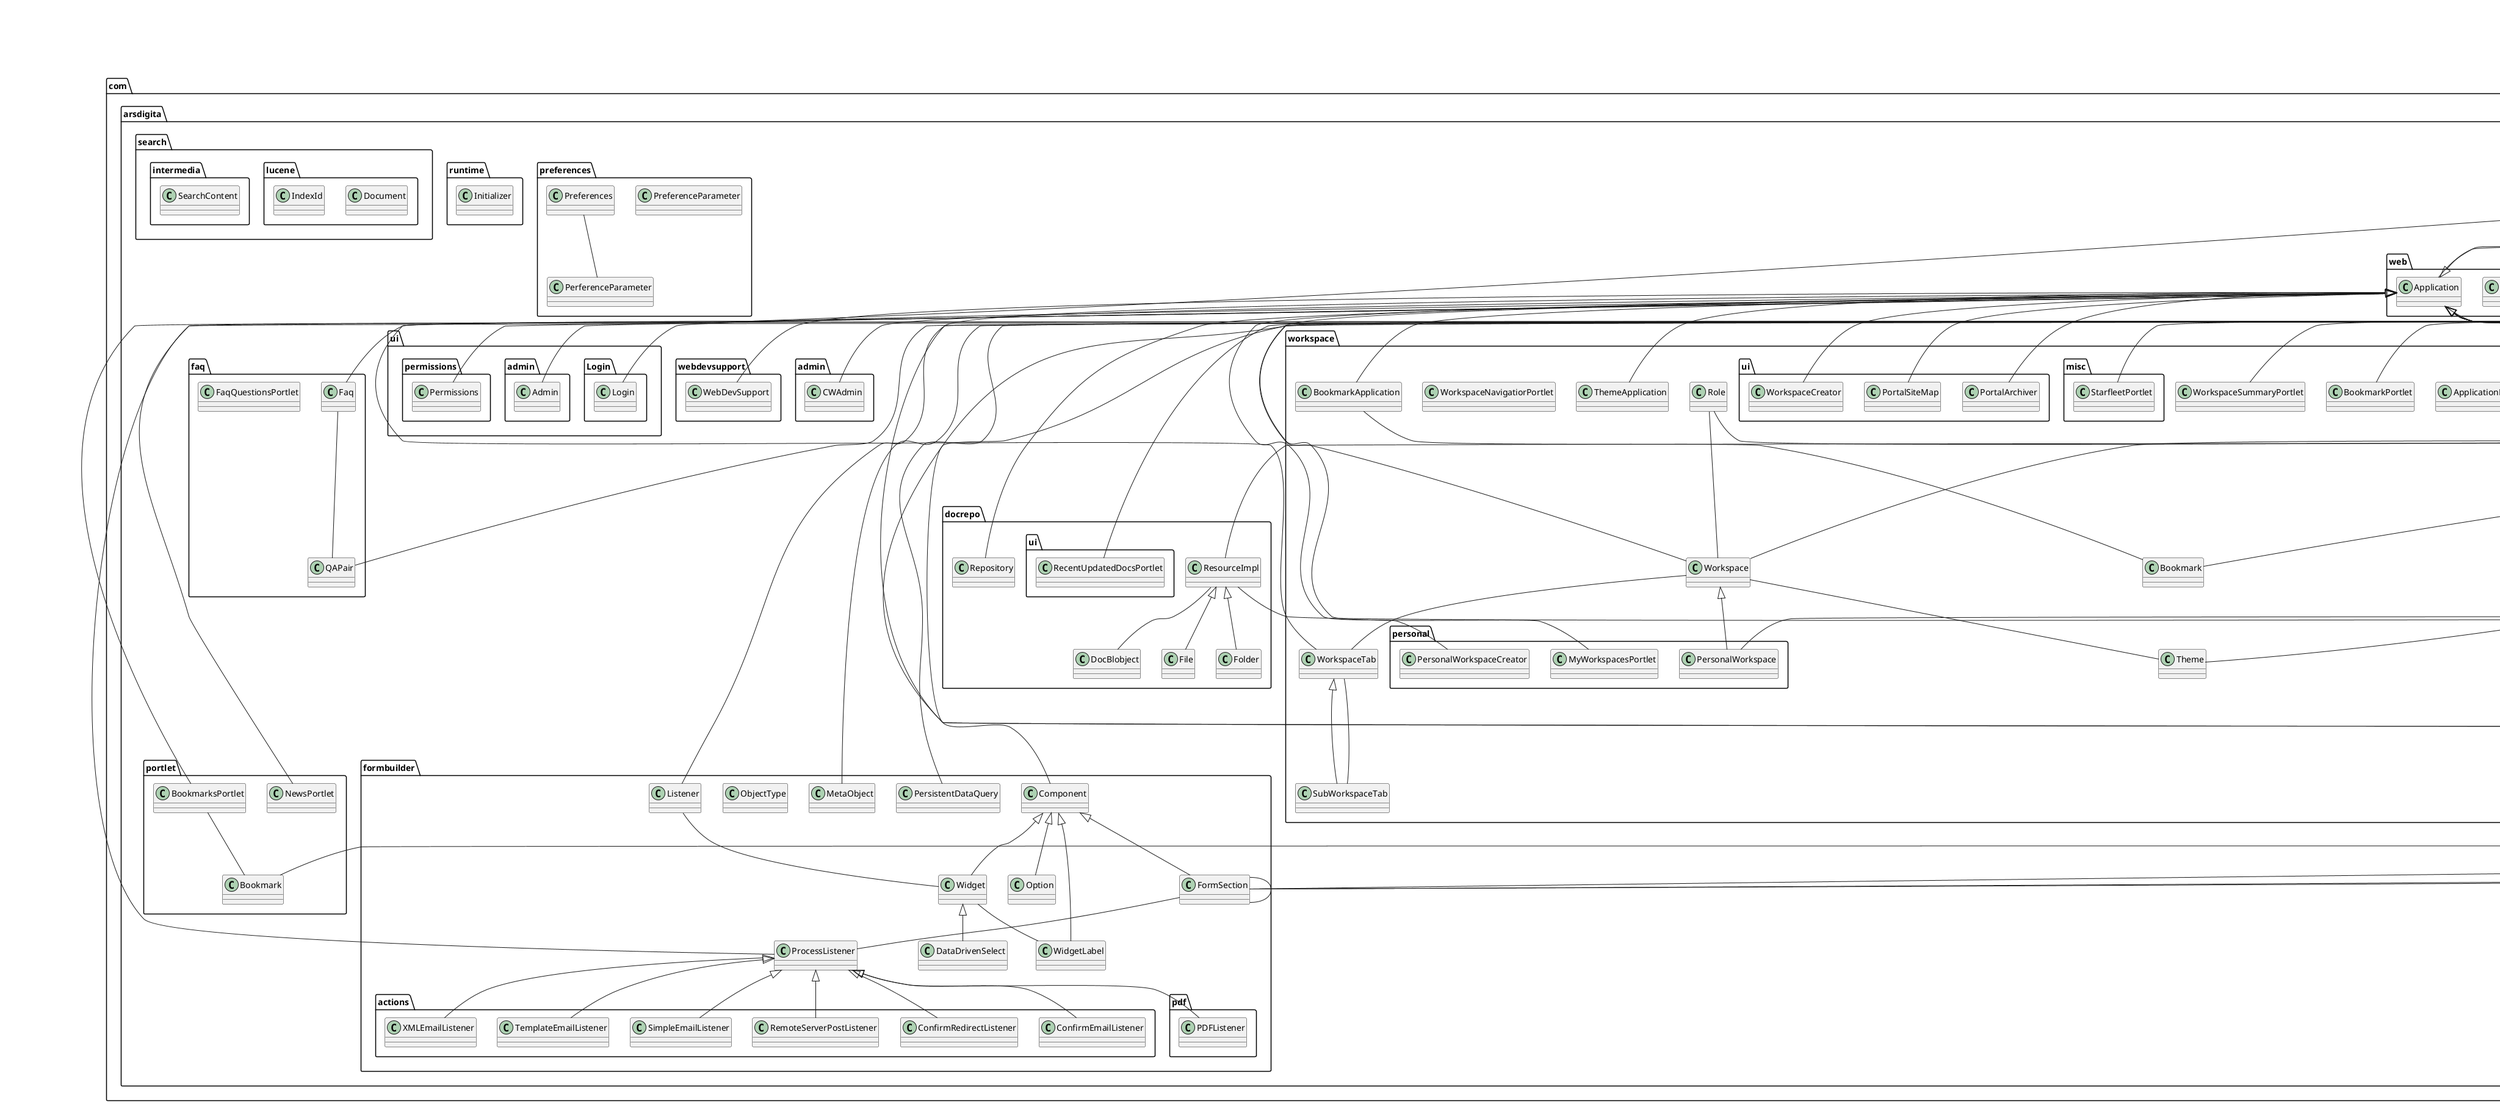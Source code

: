 @startuml

namespace com.arsdigita.admin {

    class CWAdmin

    com.arsdigita.web.Application <|-- CWAdmin
}

namespace com.arsdigita.auditing {
    class BasicAuditTrail
    
    com.arsdigita.kernel.ACSObject <|-- BasicAuditTrail
    
    BasicAuditTrail -- com.arsdigita.kernel.User
}

namespace com.arsdigita.atoz {

    class AtoZ
    class AtoZProvider
    class CategoryProvider
    class CategoryAlias
    class ItemAlias
    class ItemProvider

    com.arsdigita.web.Application <|-- AtoZ
    com.arsdigita.kernel.ACSObject <|-- AtoZProvider
    com.arsdigita.kernel.ACSObject <|-- ItemAlias
    AtoZProvider <|-- CategoryProvider
    AtoZProvider <|-- ItemProvider
    

    AtoZ -- AtoZProvider
    CategoryProvider -- com.arsdigita.categorization.Category
    CategoryProvider -- com.arsdigita.cms.ContentType
    ItemAlias -- ItemProvider
    ItemAlias -- com.arsdigita.cms.ContentType
    ItemProvider -- com.arsdigita.categorization.Category
}

namespace com.arsdigita.atoz.siteproxy {

    class SiteProxyProvider
    
    com.arsdigita.atoz.AtoZProvider <|-- SiteProxyProvider
    
    SiteProxyProvider -- com.arsdigita.categorization.Category
}

namespace com.arsdigita.auth.http {

    class HttpAuth 
    class Nounce
    class UserLogin

    com.arsdigita.web.Application <|-- HTTPAuth
    com.arsdigita.kernel.ACSObject <|-- UserLogin
}

namespace com.arsdigita.categorization {
    class Category
    class CategoryLocalization
    class UseContext
    class CategoryPurpose

    com.arsdigita.kernel.ACSObject <|-- Category
    com.arsdigita.kernel.ACSObject <|-- CategoryLocalization
    com.arsdigita.kernel.ACSObject <|-- CategoryPurpose

    UseContext -- com.arsdigita.kernel.ACSObject
    Category -- com.arsdigita.kernel.ACSObject

    Category -- CategoryLocalization
    Category -- UseContext
    CategoryPurpose -- Category
}

namespace com.arsdigita.cms {
    
    class Asset
    class AuthoringKit
    class AuthoringStep
    class CategoryTemplateMapping
    class CMSTask
    class CMSTaskType
    class ContentCenter
    class ContentBundle
    class ContentItem
    class ContentPage
    class ContentSection
    class ContentType
    class ContentTypeLifecycleDefinition
    class ContentTypeWorkflowTemplate
    class FileAsset
    class Folder
    class ImageAsset
    class ImageMimeType
    class ItemTemplateMapping
    class Lifecycle
    class LifecycleDefinition
    class LifecycleService
    class Link
    class MimeType
    class MimeTypeExtension
    class MimeTypeStatus
    class Phase
    class PhaseDefinition
    class PublishLock
    class PostConvertHTML
    class PreConvertHTML
    class PublishedLink
    class RelationAttribute
    class ResourceType
    class Resource
    class ResourceMapping
    class ReusableImageAsset
    class SectionTemplateMapping
    class Service
    class Standalone
    class TaskEventURLGenerator
    class TemplateContext
    class Template
    class TextAsset
    class TextMimeType
    class UpgradeProcess
    class UserDefinedContentItem
    class UserHomeFolderMap

    Asset <|-- FileAsset
    Asset <|-- ImageAsset
    Asset <|-- TextAsset
    com.arsdigita.kernel.ACSObject <|-- AuthoringKit
    com.arsdigita.kernel.ACSObject <|-- AuthoringStep
    com.arsdigita.kernel.ACSObject <|-- CategoryTemplateMapping
    com.arsdigita.kernel.ACSObject <|-- ContentType
    com.arsdigita.kernel.ACSObject <|-- Lifecycle
    com.arsdigita.kernel.ACSObject <|-- LifecycleDefinition
    com.arsdigita.kernel.ACSObject <|-- ItemTemplateMapping
    com.arsdigita.kernel.ACSObject <|-- Phase
    com.arsdigita.kernel.ACSObject <|-- PhaseDefinition
    com.arsdigita.kernel.ACSObject <|-- RelationAttribute
    com.arsdigita.kernel.ACSObject <|-- SectionTemplateMapping
    com.arsdigita.kernel.ACSObject <|-- UserHomeFolderMap
    com.arsdigita.web.Application <|-- ContentCenter
    com.arsdigita.web.Application <|-- ContentSection
    com.arsdigita.web.Application <|-- Service
    com.arsdigita.versioning.VersionedACSObject <|-- ContentItem
    com.arsdigita.workflow.simple.UserTask <|-- CMSTask
    ContentItem <|-- Asset
    ContentItem <|-- ContentBundle
    ContentItem <|-- ContentPage
    ContentItem <|-- Folder
    ImageAsset <|-- ReusableImageAsset
    MimeType <|-- ImageMimeType
    TextAsset <|-- Template

    Asset -- MimeType
    AuthoringKit -- ContentType
    AuthoringKit -- AuthoringStep
    CategoryTemplateMapping -- Category
    CategoryTemplateMapping -- ContentType
    CategoryTemplateMapping -- Template
    CategoryTemplateMapping -- ContentSection
    CMSTask -- CMSTaskType
    ContentItem -- com.arsdigita.kernel.ACSObject
    ContentItem -- ContentType
    ContentItem -- ContentSection
    ContentItem -- Folder
    ContentItem -- Lifecycle    
    ContentSection -- com.arsdigita.globalization.Charset
    ContentSection -- com.arsdigita.globalization.Charset.Locale
    ContentSection -- com.arsdigita.kernel.Group    
    ContentSection -- Folder
    ContentSection -- LifecycleDefinition
    ContentType -- com.arsdigita.formbuilder.FormSection
    ContentType -- ContentSection    
    ItemTemplateMapping -- Template
    ItemTemplateMapping -- ContentItem
    Lifecycle -- LifecycleDefinition
    Lifecycle -- Phase
    LifecycleDefinition -- PhaseDefinition
    LifecycleService -- com.arsdigita.kernel.ACSObject
    LifecycleService -- Lifecycle
    MimeType -- MimeTypeExtension
    Phase -- PhaseDefinition
    PublishedLink -- ACSObject
    PublishedLink -- ContentItem
    Resource -- ResourceType
    SectionTemplateMapping -- ContentSection
    SectionTemplateMapping -- ContentType
    SectionTemplateMapping -- Template
    TaskEventURLGenerator -- CMSTaskType
    UserHomeFolderMap -- Folder
    UserHomeFolderMap -- ContentSection
    UserHomeFolderMap -- User
    com.arsdigita.workflow.simple.WorkflowTemplate -- ContentSection

}

namespace com.arsdigita.cms.contentassets {

    class DublinCoreES
    class FileAttachment
    class GenericOrgaUnitTextAsset
    class ItemImageAttachment
    class Notes
    class RelatedLink
    
    com.arsdigita.cms.ContentItem <|-- DublinCoreES
    com.arsdigita.cms.FileAsset <|-- FileAttachment
    com.arsdigita.cms.contenttypes.Link <|-- ReleatedLink
    com.arsdigita.kernel.ACSObject <|-- ItemImageAttachment
    com.arsdigita.kernel.ACSObject <|-- Notes
    com.arsdigita.kernel.ACSObject <|-- GenericOrgaUnitTextAsset
    
    DublinCoreES -- com.arsdigita.cms.ContentItem
    FileAttachment -- com.arsdigita.cms.ContentItem
    GenericOrgaUnitTextAsset -- com.arsdigita.cms.contenttypes.GenericOrganizationalUnit
    ItemImageAttachment -- Link
    ItemImageAttachment -- ReusableImageAsset
    ItemImageAttachment -- com.arsdigita.cms.ContentItem
    Note -- com.arsdigita.cms.ContentItem
    ReleatedLink -- ContentItem
    ReleatedLink -- com.arsdigita.cms.MimeType
}

namespace com.arsdigita.cms.contenttypes {
    
    class AddressType
    class Agenda
    class Article
    class ArticleSection
    class Bookmark
    class Contact
    class ContentGroup
    class ContentGroupAssociation
    class DecisionTree
    class DecisionTreeSection
    class DecisionTreeOption
    class DecisionTreeSectionOptionTarget
    class Event
    class FAQItem
    class FileStorageItem
    class GenericAddress
    class GenericAddressBundle
    class GenericArticle
    class GenericContact
    class GenericContactBundle
    class GenericContactEntry
    class GenericOrganizationalUnit
    class GenericOrganizationalUnitBundle
    class GenericPerson
    class GenericPersonBundle
    class GlossaryItem
    class HistoricDate
    class Image
    class InlineSite
    class IsoCountry
    class Job
    class LegalNotice
    class Link
    class Member
    class Minutes
    class MOTDItem
    class MultiPartArticle
    class NewsItem
    class Organization
    class Person
    class PressRelease
    class PublicPersonalProfile
    class PublicPersonalProfileBundle
    class PublicPersonalProfileNavItem
    class ResearchNetwork
    class ResearchNetworkMembership
    class Service
    class SimpleAddress
    class SimpleOrganization
    class SimpleOrganizationBundle
    class SiteProxy
    class Survey
    class SurveyResponse
    class SurveyAnswer
    
    com.arsdigita.kernel.ACSObject <|-- Link
    com.arsdigita.kernel.ACSObject <|-- ResearchNetworkMembership
    com.arsdigita.cms.ContentItem <|-- ContentGroup
    com.arsdigita.cms.ContentItem <|-- ContentGroupAssociation
    com.arsdigita.cms.ContentItem <|-- SurveyResponse
    com.arsdigita.cms.ContentItem <|-- SurveyAnswer
    com.arsdigita.cms.ContentBundle <|-- GenericAddressBundle
    com.arsdigita.cms.ContentBundle <|-- GenericContactBundle
    com.arsdigita.cms.ContentBundle <|-- GenericOrganizationalUnitBundle
    com.arsdigita.cms.ContentBundle <|-- GenericPersonBundle
    com.arsdigita.cms.ContentBundle <|-- PublicPersonalProfileBundle
    com.arsdigita.cms.ContentItem <|-- GenericContactEntry
    com.arsdigita.cms.ContentItem <|-- DecisionTreeSectionOption
    com.arsdigita.cms.ContentItem <|-- DecisionTreeOptionTarget
    com.arsdigita.cms.ContentPage <|-- ArticleSection
    com.arsdigita.cms.ContentPage <|-- Bookmark
    com.arsdigita.cms.ContentPage <|-- DecisionTree
    com.arsdigita.cms.ContentPage <|-- DecisionTreeSection
    com.arsdigita.cms.ContentPage <|-- FAQItem
    com.arsdigita.cms.ContentPage <|-- FileStorageItem
    com.arsdigita.cms.ContentPage <|-- GenericAddress
    com.arsdigita.cms.ContentPage <|-- GenericArticle
    com.arsdigita.cms.ContentPage <|-- GenericContact
    com.arsdigita.cms.ContentPage <|-- GenericOrganizationalUnit
    com.arsdigita.cms.ContentPage <|-- GenericPerson
    com.arsdigita.cms.ContentPage <|-- GlossaryItem
    com.arsdigita.cms.ContentPage <|-- Image
    com.arsdigita.cms.ContentPage <|-- InlineSite
    com.arsdigita.cms.ContentPage <|-- Job
    com.arsdigita.cms.ContentPage <|-- MOTDItem
    com.arsdigita.cms.ContentPage <|-- MultiPartArticle
    com.arsdigita.cms.ContentPage <|-- Organization
    com.arsdigita.cms.ContentPage <|-- PublicPersonalProfile
    com.arsdigita.cms.ContentPage <|-- ResearchNetwork
    com.arsdigita.cms.ContentPage <|-- Service
    com.arsdigita.cms.ContentPage <|-- SimpleAddress
    com.arsdigita.cms.ContentPage <|-- SiteProxy
    com.arsdigita.cms.ContentPage <|-- Survey
    GenericAddress <|-- Address
    GenericArticle <|-- Agenda
    GenericArticle <|-- Article
    GenericArticle <|-- Event
    GenericArticle <|-- HistoricDate
    GenericArticle <|-- LegalNotice
    GenericArticle <|-- Minutes
    GenericArticle <|-- NewsItem
    GenericArticle <|-- PressRelease
    GenericContact <|-- Contact
    GenericPerson <|-- Member
    GenericPerson <|-- Person
    GenericOrganizationalUnit <|-- SimpleOrganization
    GenericOrganizationalUnitBundle <|-- SimpleOrganizationBundle
    
    ArticleSection -- com.arsdigita.cms.TextAsset
    ArticleSection -- com.arsdigita.cms.ReusableImageAsset
    ContentGroup -- ContentGroupAssociation
    ContentGroupAssociation -- com.arsdigita.cms.ContentItem
    DecisionTree -- DecisionTreeSection
    DecisionTreeSection -- DecisionTreeSectionOption
    DecisionTreeSection -- com.arsdigita.cms.TextAsset
    DecisionTreeSectionOption -- DecisionTreeptionTarget
    FileStorageItem -- com.arsdigita.cms.FileAsset
    GenericContact -- GenericContactEntry
    GenericContactBundle -- GenericPersonBundle
    GenericContactBundle -- GenericAddressBundle
    GenericOrganizationalUnitBundle -- GenericContactBundle
    GenericOrganizationalUnitBundle -- GenericPersonBundle
    Image -- com.arsdigita.cms.ImageAsset
    Link -- ContentItem
    MOTDItem -- com.arsdigita.cms.FileAsset
    Organization -- com.arsdigita.cms.ImageAsset
    MultiPartArticle -- ArticleSection
    PublicPersonalProfileBundle -- GenericPersonBundle
    PublicPersonalProfile -- PublicPersonalProfileNavItem
    ResearchNetwork -- ResearchNetworkMembership
    ResarchNetworkMembership -- Person
    SimpleAddress -- IsoCountry
    Survey -- com.arsdigita.formbuilder.FormSection
    Survey -- SurveyResponse
    SurveyResponse -- SurveyAnswer
}

namespace com.arsdigita.cms.contenttypes.xmlfeed {

    class XMLFeed

    com.arsdigita.cms.formbuilder.FormItem <|-- XMLFeed
    
    XMLFeed -- com.arsdigita.cms.FileAsset
}

namespace com.arsdigita.cms.formbuilder {

    class FormItem
    class FormSectionItem
    class FormSectionWrapper
    
    com.arsdigita.cms.ContentPage <|-- FormItem
    com.arsdigita.cms.ContentPage <|-- FormSectionItem
    com.arsdigita.formbuoilder.Component <|-- FormSectionWrapper
    

    FormItem -- com.arsdigita.formbuilder.FormSection
    FormSection -- com.arsdigita.formbuilder.FormSection
    FormSectionWrapper -- FormSectionItem
}

namespace com.arsdigita.cms.docmgr {

    class DocFolder
    class DocLink
    class Document
    class DocumentCategoryBrowserApplication
    class LegacyDocumentCategoryBrowserApplication
    class Repository

    com.arsdigita.cms.Folder <|-- DocFolder
    com.arsdigita.cms.ContentPage <|-- DocLink
    com.arsdigita.cms.ContentPage <|-- Document
    com.arsdigita.web.Application <|-- DocumentCategoryBrowserApplication
    com.arsdigita.web.Application <|-- LegacyDocumentCategoryBrowserApplication
    com.arsdigita.web.Application <|-- Repository
    
    DocLink -- Document
    DocLink -- Repository
    Document -- com.arsdigita.cms.FileAsset
    Document -- Repository
    Document -- com.arsdigita.kernel.User
    
}

namespace com.arsdigita.cms.docmgr.ui {

    class CategoryDocsNavigatorPortlet
    class LegacyCategoryDocsNavigatorPortlet
    class RecentUpdatedDocsPortlet

    com.arsdigita.portal.Portlet <|-- CategoryDocsNavigatorPortlet
    com.arsdigita.portal.Portlet <|-- LegacyCategoryDocsNavigatorPortlet
    com.arsdigita.portal.Portlet <|-- RecentUpdatedDocsNavigatorPortlet
}

namespace com.arsdigita.docrepo {

    class DocBlobject
    class File
    class Folder
    class Repository
    class ResourceImpl
    
    com.arsdigita.versioning.VersionedACSObject <|-- ResourceImpl
    com.arsdigita.web.Application <|-- Repository
    ResourceImpl <|-- File
    ResourceImpl <|-- Folder

    ResourceImpl -- DocBlobject
    ResourceImpl -- com.arsdigita.kernel.User
}

namespace com.arsdigita.docrepo.ui {

    class RecentUpdatedDocsPortlet

    com.arsdigita.portal.Portlet <|-- RecentUpdatedDocsPortlet

}
namespace com.arsdigita.cms.portlet {

    class ContentDirectoryPortlet
    class ContentItemPortlet
    class ContentSectionsPortlet
    class TaskPortlet

    com.arsdigita.portal.Portlet <|-- ContentDirectoryPortlet
    com.arsdigita.portal.Portlet <|-- ContentItemPortlet
    com.arsdigita.portal.Portlet <|-- ContentSectionsPortlet
    com.arsdigita.portal.Portlet <|-- TaskPortlet

    ContentItemPortlet -- com.arsdigita.cms.ContentItem
}

namespace com.arsdigita.cms.publicpersonalprofile {

    class PublicPersonalProfile

    com.arsdigita.kernel.Application <|-- PublicPersonalProfile

}

namespace com.arsdigita.cms.publishToFile {

    class QueueEntry
    class PublishedFile
    class PublishedLink
    
    QueueEntry -- com.arsdigita.web.Host
}

namespace com.arsdigita.coventry.cms.contenttypes {

    class Councillor
    class Person

    com.arsdigita.cms.TextPage <|-- Person
    Person <|-- Councillor
}

namespace com.arsdigita.faq {

    class Faq
    class QAPair
    class FaqQuestionsPortlet

    com.arsdigita.web.Application <|-- Faq
    com.arsdigita.kernel.ACSObject <|-- QAPair
    com.arsdigita.portal.Portlet <|-- Portlet

    Faq -- QAPair
}

namespace com.arsdigita.formbuilder {

    class Component
    class DataDrivenSelect
    class FormSection
    class Listener
    class MetaObject
    class ObjectType
    class Option
    class PersistentDataQuery
    class ProcessListener
    class Widget
    class WidgetLabel

    com.arsdigita.kernel.ACSObject <|-- Component
    com.arsdigita.kernel.ACSObject <|-- Listener
    com.arsdigita.kernel.ACSObject <|-- MetaObject
    com.arsdigita.kernel.ACSObject <|-- PersistentDataQuery
    com.arsdigita.kernel.ACSObject <|-- ProcessListener

    Component <|-- FormSection
    Component <|-- Option
    Component <|-- Widget
    Component <|-- WidgetLabel
    Widget <|-- DataDrivenSelect

    Listener -- Widget
    FormSection -- ProcessListener
    Widget -- WidgetLabel

}

namespace com.arsdigita.formbuilder.actions {

    class ConfirmEmailListener
    class ConfirmRedirectListener
    class RemoteServerPostListener
    class SimpleEmailListener
    class TemplateEmailListener
    class XMLEmailListener

    com.arsdigita.formbuilder.ProcessListener <|-- ConfirmEmailListener
    com.arsdigita.formbuilder.ProcessListener <|-- ConfirmRedirectListener
    com.arsdigita.formbuilder.ProcessListener <|-- RemoteServerPostListener
    com.arsdigita.formbuilder.ProcessListener <|-- SimpleEmailListener
    com.arsdigita.formbuilder.ProcessListener <|-- TemplateEmailListener
    com.arsdigita.formbuilder.ProcessListener <|-- XMLEmailListener
}

namespace com.arsdigita.formbuilder.pdf {

    class PDFListener

    com.arsdigita.formbuilder.ProcessListener <|-- PDFListener
}

namespace com.arsdigita.forum {

    class Forum
    class ForumSubscription
    class Inbox
    class InboxPortlet
    class MyForumsPortlet
    class Post
    class PostFileAttachment
    class PostImageAttachment
    class RecentPostingsPortlet
    class ThreadSubscription

    com.arsdigita.cms.FileAttachment <|-- PostFileAttachment
    com.arsdigita.cms.ImageAttachment <|-- PostImageAttachment
    com.arsdigita.kernel.ACSObject <|-- ForumSubscription
    com.arsdigita.kernel.ACSObject <|-- ThreadSubscription
    com.arsdigita.portal.Portlet <|-- MyForumsPortlet
    com.arsdigita.portal.Portlet <|-- RecentPostingsPortlet
    com.arsdigita.messaging.ThreadedMessage <|-- Post
    com.arsdigita.web.Appliation <|-- Forum
    Forum <|-- Inbox
    RecentPostingsPortlet <|-- InboxPortlet

    Forum -- com.arsdigita.categorization.Category
    Forum -- com.arsdigita.cms.lifecycle.LifecycleDefinition
    Forum -- com.arsdigita.kernel.Group
    Forum -- ForumSubscription
    Forum -- Post
    ForumSubscription -- com.arsdigita.kernel.Group
    ForumSubscription -- com.arsdigita.notification.Digest
    Post -- PostFileAttachment
    Post -- PostImageAttachment
    ThreadSubscription -- com.arsdigita.messaging.Thread
    ThreadSubscription -- com.arsdigita.kernel.Group
    
}

namespace com.arsdigita.globalization {
    
    class Charset
    class Locale
    class MessageCatalog

    Charset -- Locale
    MessageCatalog -- Locale
}

namespace com.arsdigita.kernel {

    class ACSObject
    class EmailAdress
    class Group
    class Party
    class PartyEmail
    class PersonName
    class ResourceType
    class Resource
    class Role
    class ObjectContext
    class User
    class UserAuthentication

    ACSObject <|-- Party
    Party <|-- Group
    Party <|-- User

    Group -- User
    Group -- Role
    ObjectContext -- ACSObject
    Party -- PartyEmail
    Party -- com.arsdigita.kernel.permissions.Permission
    Party -- UserAuthentication
    Resource -- ResourceType
    User -- com.arsdigita.kernel.permissions.Permission
    User -- PersonName
    User -- UserAuthentication

}

namespace com.arsdigita.kernel.permissions {

        class Permission
        class Privilege

        Permission -- com.arsdigita.kernel.ACSObject
        Permission -- Privilege
}

namespace com.arsdigita.kernel.security {
        class KeyStore
}

namespace com.arsdigita.london.atoz {

    class DomainProvider

    com.arsdigita.atoz.AtoZProvider <|-- DomainProvider

    DomainProvider -- com.arsdigita.london.terms.Domain
}

namespace com.arsdigita.london.cms.dublin {
    
    class DublinCoreItem

    com.arsdigita.cms.ContentItem <|-- DublinCoreItem

    DublinCoreItem -- com.arsdigita.cms.ContentItem
}

namespace com.arsdigita.london.cms.freeform {
    
    class FreeformContentItem
    class FreeformContentItemAsset

    com.arsdigita.cms.ContentPage <|-- FreeformContentItem
    
    
    FreeformContentItem -- FreeformContentItemAsset
    FreeformContentItemAsset -- com.arsdigita.cms.Asset
}

namespace com.arsdigita.london.cms.freeform.asset {

    class FreeformBinaryAsset

    com.arsdigita.cms.Asset <|-- FreeformBinaryAsset
    com.arsdigita.cms.Asset <|-- FreeformTextAsset
}

namespace com.arsdigita.london.importer {

    class RemoteOidMapping
}

namespace com.arsdigita.london.search {

    class Search
    class Server
    class SponsoredLink

    com.arsdigita.kernel.ACSObject <|-- Server
    com.arsdigita.kernel.ACSObject <|-- SponsoredLink
    com.arsdigita.web.Application <|-- Search
    
}

namespace com.arsdigita.london.search.spider {

    class SpideredContent

    com.arsdigita.kernel.ACSObject <|-- SpideredContent
}

namespace com.arsdigita.london.terms {

    class Domain
    class Term
    class Terms
    
    com.arsdigita.kernel.ACSObject <|-- Term
    com.arsdigita.web.Application <|-- Terms

    Domain -- com.arsdigita.categorization.Category
    Domain -- Term
    Term -- com.arsdigita.categorization.Category
}

namespace com.arsdigita.london.terms.indexing {

    class Indexer

    com.arsdigita.kernel.ACSObject <|-- Indexer

    Indexer -- com.arsdigita.london.terms.Domain
}

namespace com.arsdigita.london.contenttypes {

    class Contact
    class ContactAddress
    class ContactPhone
    class ContactType
    class ESDService

    com.arsdigita.cms.ContentItem <|-- ContactAddress
    com.arsdigita.cms.ContentItem <|-- ContactPhone
    com.arsdigita.cms.ContentItem <|-- ContactType
    com.arsdigita.cms.ContentPage <|-- Contact
    com.arsdigita.cms.contenttypes.GenericArticle <|-- ESDService
    
    Contact -- com.arsdigita.cms.ContentItme
    Contact -- ContactAddress
    Contact -- ContactPhone
    Contact -- ContactType
    Contact -- ESDService
}

namespace com.arsdigita.london.userprefs {

    class PersistentUserPrefs
    class Pref

    PersistentUserPrefs -- com.arsdigita.kernel.User
    PersistentUserPrefs -- Pref
}

namespace com.arsdigita.messaging {
    
    class Message
    class MessagePart
    class Thread
    class ThreadedMessage

    com.arsdigita.kernel.ACSObject <|-- Message
    com.arsdigita.kernel.ACSObject <|-- Thread
    Message <|-- ThreadedMessage

    Message -- MessagePart
    Message -- com.arsdigita.kernel.Party
    Thread -- ThreadedMessage
    Thread -- Party
}

namespace com.arsdigita.navigation {

    class Navigation
    class QuickLink
    class Template
    class TemplateMapping

    com.arsdigita.kernel.ACSObject <|-- QuickLink
    com.arsdigita.web.Application <|-- Navigation
    
    Template -- TemplateMapping
    TemplateMapping -- com.arsdigita.categorization.Category
}

namespace com.arsdigita.navigation.portlet {

    class ItemListPortlet
    class NavigationTreePortlet
    class ObjectListPortlet

    com.arsdigita.portal.Portlet <|-- NavigationTreePortlet
    com.arsdigita.portal.Portlet <|-- ObjectListPortlet
    ObjectListPortlet <|-- ItemListPortlet

    NavigationTreePortlet -- com.arsdigita.navigation.Navigation
    ObjectListPortlet -- com.arsdigita.categorization.Category
}

namespace com.arsdigita.notification {

    class Digest
    class Notification
    class QueueItem

    com.arsdigita.kernel.ACSObject <|-- Digest
    com.arsdigita.kernel.ACSObject <|-- Notification
}

namespace com.arsdigita.persistence {
    
    class DynamicAssociation
    class DynamicObjectType

    com.arsdigita.kernel.ACSObject <|-- DynamicAssociation
    com.arsdigita.kernel.ACSObject <|-- DynamicObjectType
}

namespace com.arsdigita.portal {
    
    class AgentPortlet
    class Portal
    class Portlet
    class PortletType

    Portlet <|-- AgentPortlet
    com.arsdigita.kernel.Resource <|-- Portal
    com.arsdigita.kernel.Resource <|-- Portlet
    com.arsdigita.kernel.ResourceType <|-- PortletType
    
    Portal -- Portlet
    PortletType -- com.arsdigita.web.ApplicationType
}

namespace com.arsdigita.portlet {

    class BookmarksPortlet
    class Bookmark
    class NewsPortlet

    com.arsdigita.cms.contenttypes.Link <|-- Bookmark
    com.arsdigita.portal.Portlet <|--  BookmarksPortlet
    com.arsdigita.portal.Portlet <|-- NewsPortlet

    BookmarksPortlet -- Bookmark

}

namespace com.arsdigita.portalworkspace {

    class PageLayout
    class Workspace
    class WorkspacePage

    com.arsdigita.web.Application <|-- Workspace
    com.arsdigita.portal.Portal <|-- WorkspacePage

    Workspace -- WorkspacePage
    Workspace -- PageLayout
    WorkspacePage -- PageLayout
    Workspace -- com.arsdigita.kernel.User
    
}

namespace com.arsdigita.portalworkspace.portlet {

    class ApplicationDirectoryPortlet
    class ContentDirectoryPortlet
    class FlashPortlet
    class FreeformHTMLPortlet
    class LoginPortlet
    class MyWorkspacesPortlet
    class RSSFeedPortlet
    class TimeOfDayPortlet
    class WorkspaceNavigatorPortlet
    class WorkspaceSummaryPortlet

    com.arsdigita.portal.Portlet <|-- ApplicationDirectoryPortlet
    com.arsdigita.portal.Portlet <|-- ContentDirectoryPortlet
    com.arsdigita.portal.Portlet <|-- FlashPortlet
    com.arsdigita.portal.Portlet <|-- FreeformHTMLPortlet
    com.arsdigita.portal.Portlet <|-- LoginPortlet
    com.arsdigita.portal.Portlet <|-- MyWorkspacesPortlet
    com.arsdigita.portal.Portlet <|-- RSSFeedPortlet
    com.arsdigita.portal.Portlet <|-- TimeOfDayPortlet
    com.arsdigita.portal.Portlet <|-- WorkspaceNavigatorPortlet
    com.arsdigita.portal.Portlet <|-- WorkspaceSummaryPortlet
    
    ContentDirectoryPortlet -- com.arsdigita.categorization.Category
}

namespace com.arsdigita.cms.portletdataprovider {

    class PortletDataProvider

    com.arsdigita.web.Application <|-- PortletDataProvider
}

namespace com.arsdigita.preferences {
    
    class PreferenceParameter
    class Preferences

    Preferences -- PerferenceParameter
}

namespace com.arsdigita.runtime {
    
    class Initializer
}

namespace com.arsdigita.search.lucene {

    class Document
    class IndexId
}

namespace com.arsdigita.search.intermedia {

    class SearchContent
}

namespace com.arsdigita.ui.Login {

    class Login

    com.arsdigita.web.Application <|-- Login
}

namespace com.arsdigita.ui.admin {

    class Admin

    com.arsdigita.web.Application <|-- Admin
}

namespace com.arsdigita.ui.permissions {

    class Permissions

    com.arsdigita.web.Application <|-- Permissions
}

namespace com.arsdigita.versioning {
    
    class BlobOperation
    class ClobOperation
    class DataObjectChange
    class EventType
    class GenericOperation
    class JavaClass
    class Operation
    class Tag
    class Txn
    class VersionedACSObject
    
    com.arsdigita.kernel.ACSObject <|-- VersionedACSObject
    Operation <|-- BlobOperation
    Operation <|-- ClobOperation
    Operation <|-- GenericOperation

    DataObjectChange -- Txn
    DataObjectChange --Operation
    EventType -- Operation
    JavaClass --Operation
    Txn -- com.arsdigita.kernel.User
    Txn -- Tag
    Txn -- DataObjectChange
}

namespace com.arsdigita.web {

    class Application
    class ApplicationType
    class Host

    com.arsdigita.kernel.Resource <|-- Application
    com.arsdigita.kernel.ResourceType <|-- ApplicationType

    Application -- com.arsdigita.kernel.Group
    ApplicationType -- com.arsdigita.kernel.permissions.Privilege
    ApplicationType -- com.arsdigita.kernel.Group
}

namespace com.arsdigita.webdevsupport {

    class WebDevSupport

    com.arsdigita.web.Application <|-- WebDevSupport
}

namespace com.arsdigita.workflow.simple {

    class Task
    class TaskComment
    class UserTask
    class Workflow
    class WorkflowTemplate

    com.arsdigita.kernel.ACSObject <|-- Task
    Task <|-- UserTask
    Task <|-- Workflow
    Workflow <|-- WorkflowTemplate

    Task -- TaskComment
    UserTask -- com.arsdigita.kernel.User
    UserTask -- com.arsdigita.kernel.Group
    Workflow --Task
    Workflow -- com.arsdigita.kernel.ACSObject
}

namespace com.arsdigita.workspace {
    
    class ApplicationDirectoryPortlet
    class BookmarkApplication
    class Bookmark
    class BookmarkPortlet
    class Role
    class SubWorkspaceTab
    class Theme
    class ThemeApplication
    class Workspace
    class WorkspaceNavigatiorPortlet
    class WorkspaceSummaryPortlet
    class WorkspaceTab
    
    com.arsdigita.web.Application <|-- BookmarkApplication
    com.arsdigita.web.Application <|-- ThemeApplication
    com.arsdigita.web.Application <|-- Workspace
    com.arsdigita.kernel.ACSObject <|-- Bookmark
    com.arsdigita.kernel.ACSObject <|-- Theme
    com.arsdigita.kernel.Group <|-- Role
    com.arsdigita.portal.Portal <|-- WorkspaceTab
    com.arsdigita.portal.Portlet <|-- ApplicationDirectoryPortlet
    com.arsdigita.portal.Portlet <|-- BookmarkPortlet
    com.arsdigita.portal.Portlet <|-- WorkspaceNavigatorPortlet
    com.arsdigita.portal.Portlet <|-- WorkspaceSummaryPortlet
    Workspace -- com.arsdigita.kernel.Party
    Workspace -- Theme
    WorkspaceTab <|-- SubWorkspaceTab

    BookmarkApplication -- Bookmark
    Role -- Workspace
    SubWorkspaceTab -- WorkspaceTab
    Workspace -- WorkspaceTab
}

namespace com.arsdigita.workspace.misc {

    class StarfleetPortlet

    com.arsdigita.portal.Portlet <|-- StarfleetPortlet
}

namespace com.arsdigita.workspace.personal {
    
    class MyWorkspacesPortlet
    class PersonalWorkspace
    class PersonalWorkspaceCreator

    com.arsdigita.portal.Portlet <|-- MyWorkspacesPortlet
    com.arsdigita.web.Application <|-- PersonalWorkspaceCreator
    com.arsdigita.workspace.Workspace <|-- PersonalWorkspace
    

    PersonalWorkspace -- com.arsdigita.kernel.User
}

namespace com.arsdigita.workspace.ui {

    class PortalArchiver
    class PortalSiteMap
    class WorkspaceCreator

    com.arsdigita.web.Application <|-- PortalArchiver
    com.arsdigita.web.Application <|-- PortalSiteMap
    com.arsdigita.web.Application <|-- WorkspaceCreator
}

@enduml